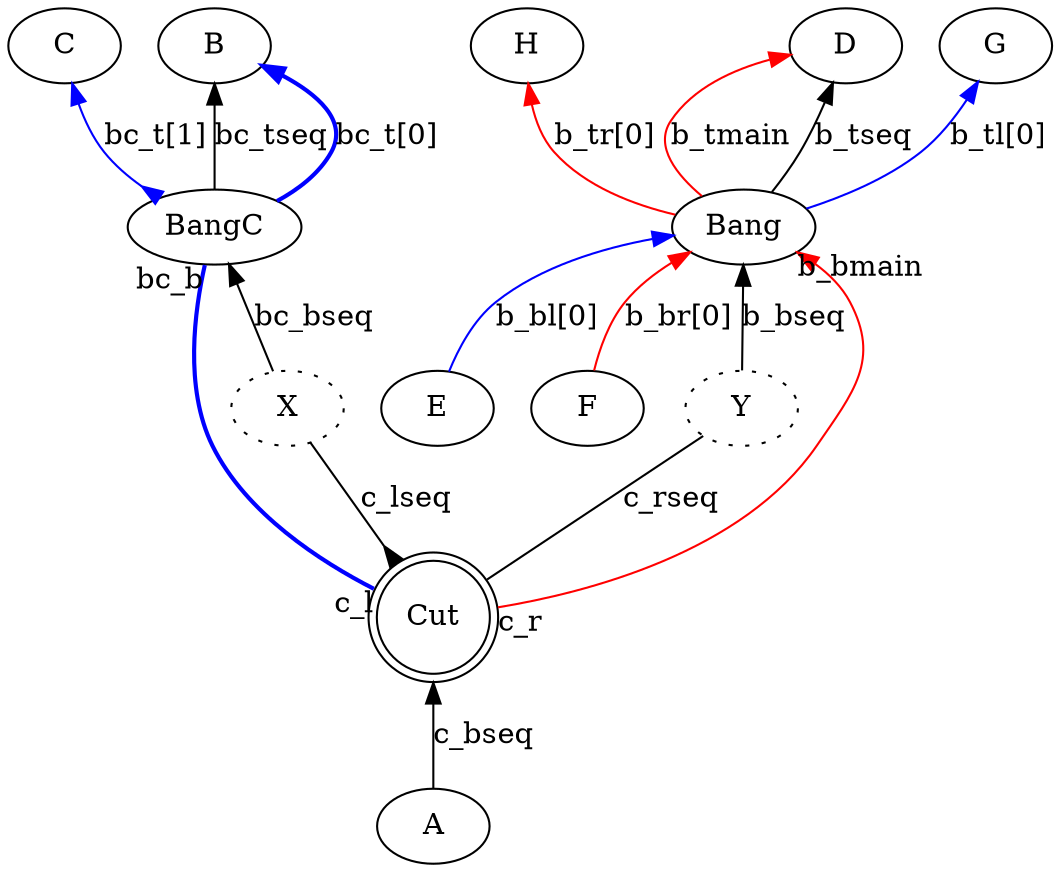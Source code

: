 digraph {
rankdir="BT"

"Assign29" [label="A"]
"BangD27" [label="B"]
"Bang24" [label="C"]
"PiR20" [label="D"]
"break2" [label="X",style=dotted]
"break3" [label="Y",style=dotted]

"r" [label="Cut",shape=doublecircle]
"left_node" [label="BangC"]
"right_node" [label="Bang"]

"Assign29" -> "r"[color=black,weight=5,label="c_bseq",arrowhead=normal,arrowtail=none,dir=both]
"r" -> "break3"[color=black,weight=5,label="c_rseq",arrowhead=none,arrowtail=none,dir=both]
"r" -> "break2"[color=black,weight=5,label="c_lseq",arrowhead=none,arrowtail=inv,dir=both]

"break3" -> "right_node"[color=black,weight=5,label="b_bseq",arrowhead=normal,arrowtail=none,dir=both]
"E" -> "right_node"[color=blue,weight=2,label="b_bl[0]",arrowhead=normal,arrowtail=none,dir=both]
"r" -> "right_node"[color=red,weight=2,taillabel="c_r",headlabel="b_bmain",arrowhead=normal,arrowtail=none,dir=both]
"F" -> "right_node"[color=red,weight=2,label="b_br[0]",arrowhead=normal,arrowtail=none,dir=both]
"right_node" -> "PiR20"[color=black,weight=5,label="b_tseq",arrowhead=normal,arrowtail=none,dir=both]
"right_node" -> "PiR20"[color=red,weight=2,label="b_tmain",arrowhead=normal,arrowtail=none,dir=both]
"right_node" -> "G"[color=blue,weight=2,label="b_tl[0]",arrowhead=normal,arrowtail=none,dir=both]
"right_node" -> "H"[color=red,weight=2,label="b_tr[0]",arrowhead=normal,arrowtail=none,dir=both]

"break2" -> "left_node"[color=black,weight=5,label="bc_bseq",arrowhead=normal,arrowtail=none,dir=both]
"r" -> "left_node"[color=blue,weight=2,taillabel="c_l",headlabel="bc_b",arrowhead=none,arrowtail=none,penwidth=2,dir=both]
"left_node" -> "BangD27"[color=black,weight=5,label="bc_tseq",arrowhead=normal,arrowtail=none,dir=both]
"left_node" -> "BangD27"[color=blue,weight=2,label="bc_t[0]",arrowhead=normal,arrowtail=none,penwidth=2,dir=both]
"left_node" -> "Bang24"[color=blue,weight=2,label="bc_t[1]",arrowhead=normal,arrowtail=inv,dir=both]

}
